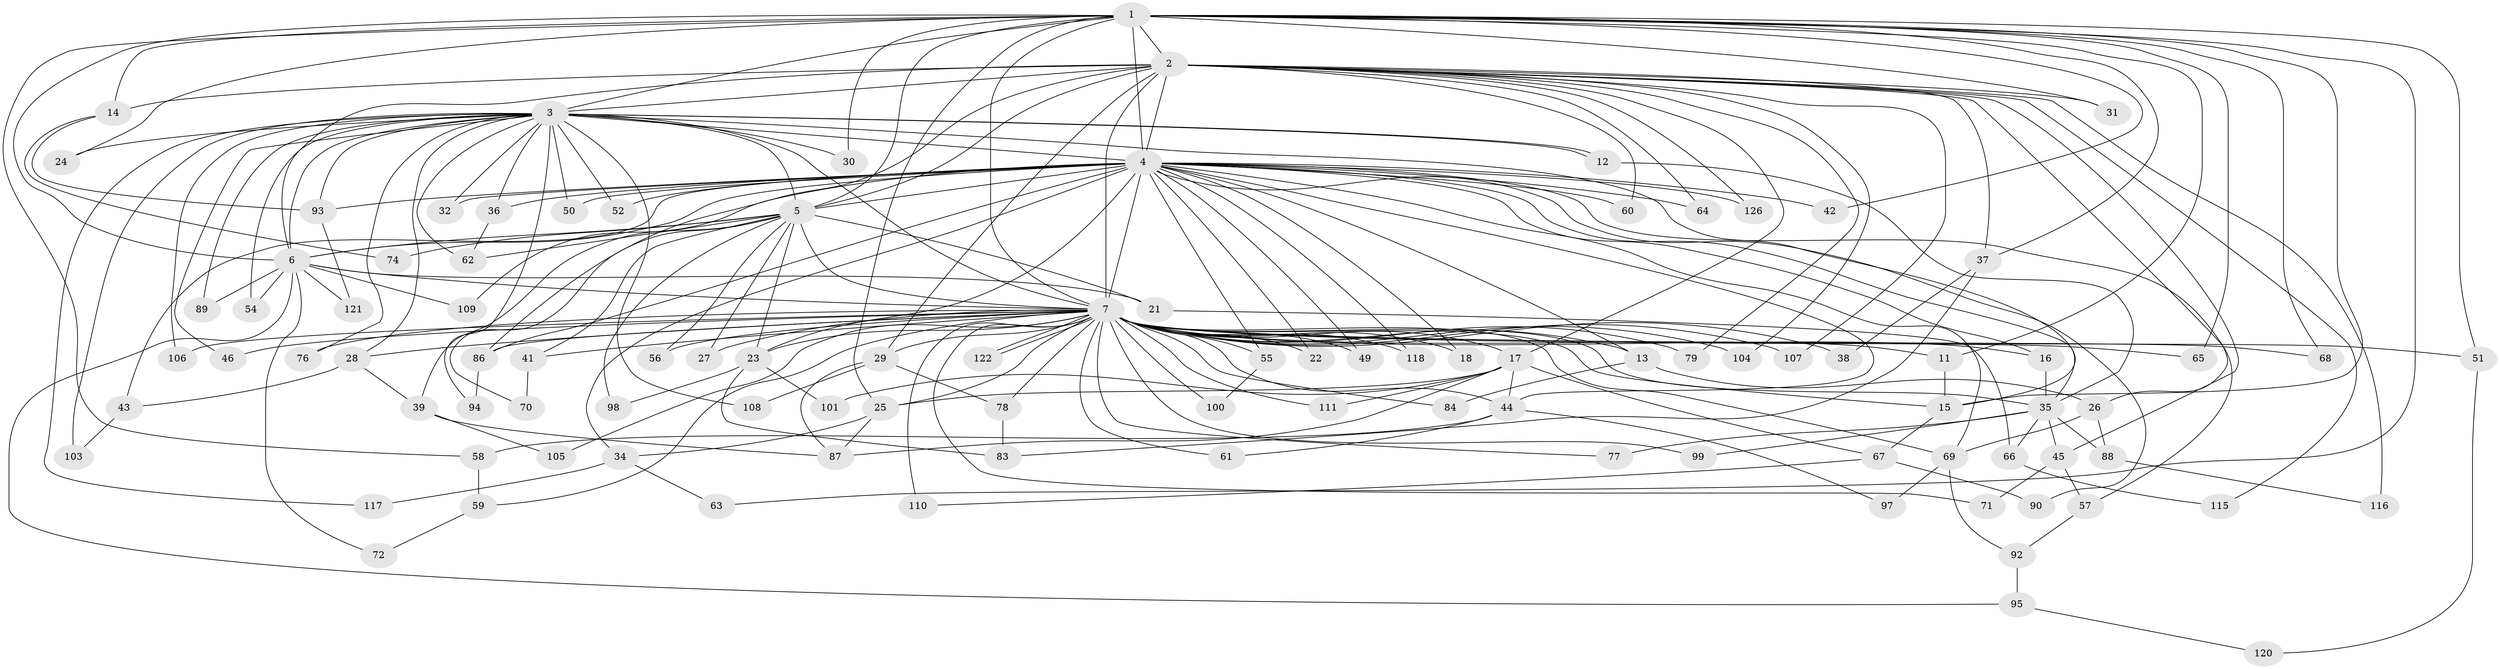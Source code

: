 // Generated by graph-tools (version 1.1) at 2025/23/03/03/25 07:23:36]
// undirected, 100 vertices, 221 edges
graph export_dot {
graph [start="1"]
  node [color=gray90,style=filled];
  1 [super="+33"];
  2 [super="+10"];
  3 [super="+20"];
  4 [super="+8"];
  5 [super="+82"];
  6 [super="+40"];
  7 [super="+9"];
  11 [super="+19"];
  12 [super="+80"];
  13 [super="+81"];
  14 [super="+73"];
  15 [super="+75"];
  16;
  17 [super="+85"];
  18;
  21;
  22;
  23 [super="+53"];
  24;
  25 [super="+47"];
  26;
  27;
  28;
  29;
  30;
  31;
  32;
  34;
  35 [super="+48"];
  36;
  37;
  38;
  39 [super="+123"];
  41;
  42;
  43;
  44;
  45;
  46;
  49;
  50;
  51;
  52;
  54;
  55;
  56;
  57;
  58;
  59;
  60;
  61;
  62 [super="+112"];
  63;
  64;
  65 [super="+113"];
  66;
  67;
  68;
  69 [super="+124"];
  70;
  71;
  72;
  74;
  76;
  77;
  78 [super="+114"];
  79;
  83;
  84;
  86 [super="+91"];
  87 [super="+96"];
  88;
  89;
  90;
  92;
  93 [super="+102"];
  94;
  95;
  97;
  98;
  99;
  100;
  101;
  103 [super="+125"];
  104;
  105;
  106;
  107;
  108;
  109;
  110 [super="+119"];
  111;
  115;
  116;
  117;
  118;
  120;
  121;
  122;
  126;
  1 -- 2 [weight=3];
  1 -- 3;
  1 -- 4 [weight=2];
  1 -- 5 [weight=2];
  1 -- 6;
  1 -- 7 [weight=2];
  1 -- 11;
  1 -- 14;
  1 -- 15;
  1 -- 24;
  1 -- 25;
  1 -- 30;
  1 -- 31;
  1 -- 37;
  1 -- 42;
  1 -- 51;
  1 -- 58;
  1 -- 63;
  1 -- 65;
  1 -- 68;
  2 -- 3 [weight=2];
  2 -- 4 [weight=4];
  2 -- 5 [weight=2];
  2 -- 6 [weight=2];
  2 -- 7 [weight=4];
  2 -- 14 [weight=2];
  2 -- 17;
  2 -- 31;
  2 -- 107;
  2 -- 115;
  2 -- 116;
  2 -- 64;
  2 -- 79;
  2 -- 86;
  2 -- 26;
  2 -- 29;
  2 -- 37;
  2 -- 104;
  2 -- 45;
  2 -- 60;
  2 -- 126;
  3 -- 4 [weight=2];
  3 -- 5;
  3 -- 6;
  3 -- 7 [weight=3];
  3 -- 12;
  3 -- 12;
  3 -- 24;
  3 -- 28;
  3 -- 30;
  3 -- 32;
  3 -- 36;
  3 -- 46;
  3 -- 50;
  3 -- 52;
  3 -- 54;
  3 -- 62;
  3 -- 76;
  3 -- 89;
  3 -- 93;
  3 -- 94;
  3 -- 103 [weight=2];
  3 -- 106;
  3 -- 108;
  3 -- 117;
  3 -- 15;
  4 -- 5 [weight=2];
  4 -- 6 [weight=2];
  4 -- 7 [weight=4];
  4 -- 13;
  4 -- 16;
  4 -- 18;
  4 -- 23;
  4 -- 32;
  4 -- 34;
  4 -- 43;
  4 -- 49;
  4 -- 50;
  4 -- 52;
  4 -- 57;
  4 -- 64;
  4 -- 86;
  4 -- 118;
  4 -- 126;
  4 -- 69;
  4 -- 22;
  4 -- 90;
  4 -- 93;
  4 -- 36;
  4 -- 42;
  4 -- 44;
  4 -- 109;
  4 -- 55;
  4 -- 60;
  4 -- 35;
  5 -- 6;
  5 -- 7 [weight=2];
  5 -- 21;
  5 -- 23;
  5 -- 27;
  5 -- 39;
  5 -- 41;
  5 -- 56;
  5 -- 70;
  5 -- 74;
  5 -- 98;
  5 -- 62;
  6 -- 7 [weight=3];
  6 -- 21;
  6 -- 54;
  6 -- 72;
  6 -- 89;
  6 -- 95;
  6 -- 109;
  6 -- 121;
  7 -- 13 [weight=2];
  7 -- 16;
  7 -- 18;
  7 -- 22;
  7 -- 29;
  7 -- 35;
  7 -- 44;
  7 -- 46;
  7 -- 51;
  7 -- 61;
  7 -- 65 [weight=2];
  7 -- 68;
  7 -- 71;
  7 -- 76;
  7 -- 78;
  7 -- 84;
  7 -- 99;
  7 -- 104;
  7 -- 111;
  7 -- 122;
  7 -- 122;
  7 -- 69;
  7 -- 11;
  7 -- 77;
  7 -- 15;
  7 -- 79;
  7 -- 17;
  7 -- 27;
  7 -- 28;
  7 -- 100;
  7 -- 38;
  7 -- 41;
  7 -- 105;
  7 -- 106;
  7 -- 107;
  7 -- 110 [weight=2];
  7 -- 49;
  7 -- 118;
  7 -- 55;
  7 -- 56;
  7 -- 59;
  7 -- 23;
  7 -- 86;
  7 -- 25;
  11 -- 15;
  12 -- 35;
  13 -- 26;
  13 -- 84;
  14 -- 74;
  14 -- 93;
  15 -- 67;
  16 -- 35;
  17 -- 25;
  17 -- 67;
  17 -- 111;
  17 -- 44;
  17 -- 101;
  17 -- 87;
  21 -- 66;
  23 -- 83;
  23 -- 98;
  23 -- 101;
  25 -- 34;
  25 -- 87;
  26 -- 69;
  26 -- 88;
  28 -- 39;
  28 -- 43;
  29 -- 78;
  29 -- 87;
  29 -- 108;
  34 -- 63;
  34 -- 117;
  35 -- 45;
  35 -- 66;
  35 -- 88;
  35 -- 99;
  35 -- 77;
  36 -- 62;
  37 -- 38;
  37 -- 83;
  39 -- 105;
  39 -- 87;
  41 -- 70;
  43 -- 103;
  44 -- 58;
  44 -- 61;
  44 -- 97;
  45 -- 57;
  45 -- 71;
  51 -- 120;
  55 -- 100;
  57 -- 92;
  58 -- 59;
  59 -- 72;
  66 -- 115;
  67 -- 90;
  67 -- 110;
  69 -- 92;
  69 -- 97;
  78 -- 83;
  86 -- 94;
  88 -- 116;
  92 -- 95;
  93 -- 121;
  95 -- 120;
}
